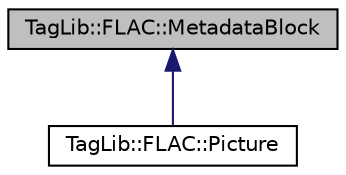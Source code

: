 digraph "TagLib::FLAC::MetadataBlock"
{
  edge [fontname="Helvetica",fontsize="10",labelfontname="Helvetica",labelfontsize="10"];
  node [fontname="Helvetica",fontsize="10",shape=record];
  Node1 [label="TagLib::FLAC::MetadataBlock",height=0.2,width=0.4,color="black", fillcolor="grey75", style="filled" fontcolor="black"];
  Node1 -> Node2 [dir="back",color="midnightblue",fontsize="10",style="solid",fontname="Helvetica"];
  Node2 [label="TagLib::FLAC::Picture",height=0.2,width=0.4,color="black", fillcolor="white", style="filled",URL="$class_tag_lib_1_1_f_l_a_c_1_1_picture.html"];
}
